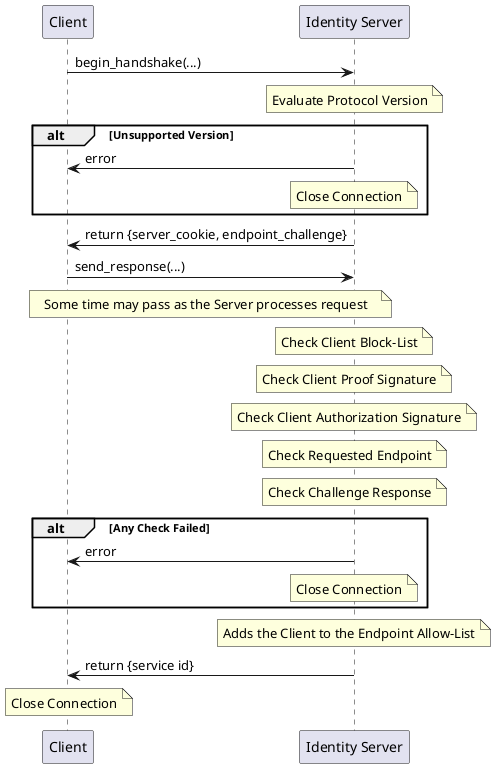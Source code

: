 @startuml
participant Client
participant "Identity Server" as Server

Client->Server: begin_handshake(...)

    note over Server: Evaluate Protocol Version

    alt Unsupported Version
        Client<-Server: error
        note over Server: Close Connection
    end

Client<-Server: return {server_cookie, endpoint_challenge}

Client->Server: send_response(...)

    note over Client, Server: Some time may pass as the Server processes request

    note over Server: Check Client Block-List
    note over Server: Check Client Proof Signature
    note over Server: Check Client Authorization Signature
    note over Server: Check Requested Endpoint
    note over Server: Check Challenge Response

    alt Any Check Failed
        Client<-Server: error
        note over Server: Close Connection
    end

    note over Server: Adds the Client to the Endpoint Allow-List

    Client<-Server: return {service id}

note over Client: Close Connection
@enduml
